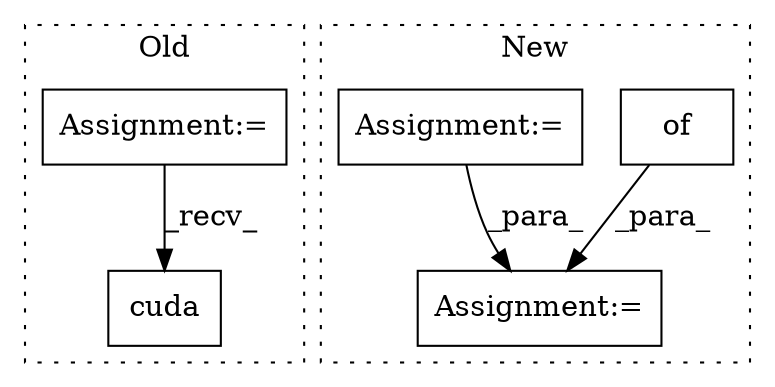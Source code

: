 digraph G {
subgraph cluster0 {
1 [label="cuda" a="32" s="2442" l="6" shape="box"];
3 [label="Assignment:=" a="7" s="2297" l="1" shape="box"];
label = "Old";
style="dotted";
}
subgraph cluster1 {
2 [label="of" a="32" s="2418" l="4" shape="box"];
4 [label="Assignment:=" a="7" s="2832" l="1" shape="box"];
5 [label="Assignment:=" a="7" s="2730" l="1" shape="box"];
label = "New";
style="dotted";
}
2 -> 4 [label="_para_"];
3 -> 1 [label="_recv_"];
5 -> 4 [label="_para_"];
}